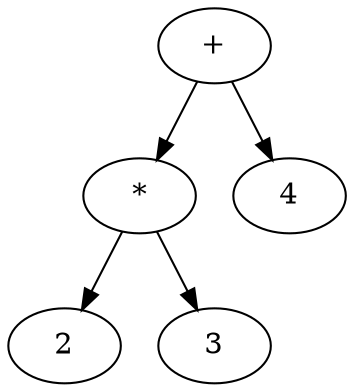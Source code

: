 digraph AST {
  node0 [label="+"];
  node1 [label="*"];
  node2 [label="2"];
  node1 -> node2;
  node3 [label="3"];
  node1 -> node3;
  node0 -> node1;
  node4 [label="4"];
  node0 -> node4;
}

